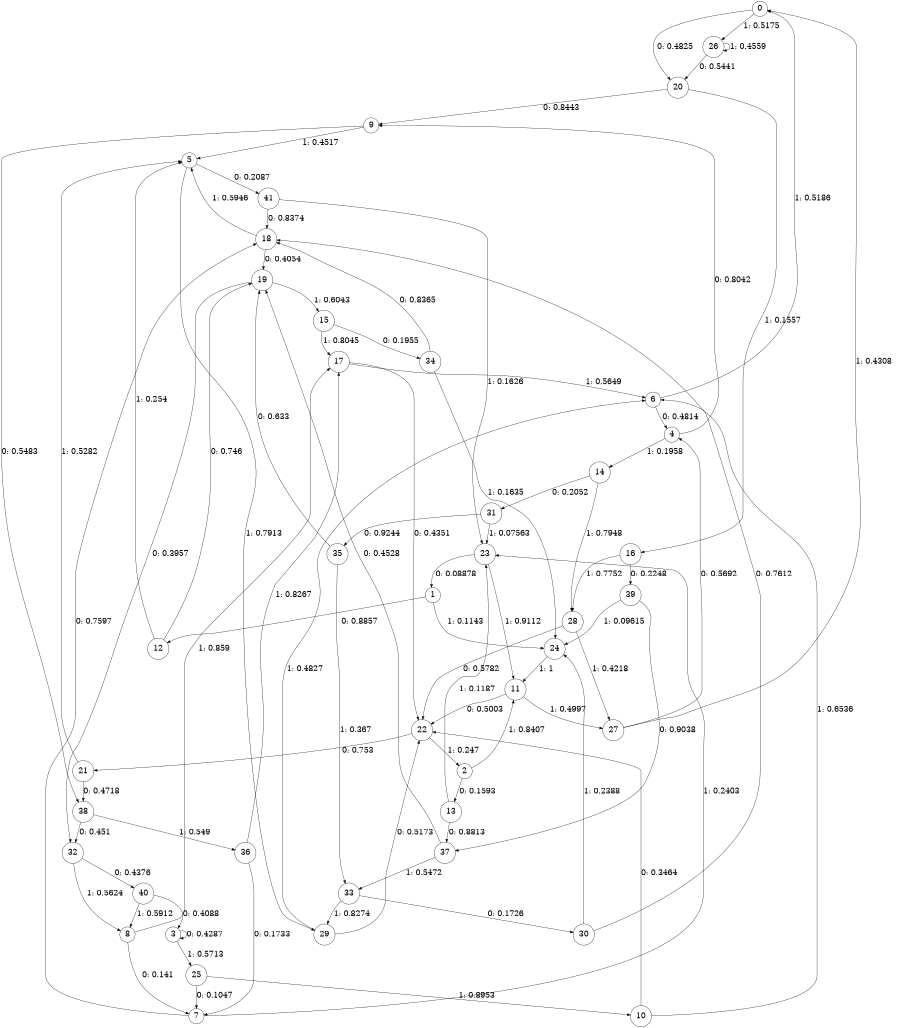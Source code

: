 digraph "ch13faceL9" {
size = "6,8.5";
ratio = "fill";
node [shape = circle];
node [fontsize = 24];
edge [fontsize = 24];
0 -> 20 [label = "0: 0.4825   "];
0 -> 26 [label = "1: 0.5175   "];
1 -> 12 [label = "0: 0.8857   "];
1 -> 24 [label = "1: 0.1143   "];
2 -> 13 [label = "0: 0.1593   "];
2 -> 11 [label = "1: 0.8407   "];
3 -> 3 [label = "0: 0.4287   "];
3 -> 25 [label = "1: 0.5713   "];
4 -> 9 [label = "0: 0.8042   "];
4 -> 14 [label = "1: 0.1958   "];
5 -> 41 [label = "0: 0.2087   "];
5 -> 29 [label = "1: 0.7913   "];
6 -> 4 [label = "0: 0.4814   "];
6 -> 0 [label = "1: 0.5186   "];
7 -> 18 [label = "0: 0.7597   "];
7 -> 23 [label = "1: 0.2403   "];
8 -> 7 [label = "0: 0.141    "];
8 -> 17 [label = "1: 0.859    "];
9 -> 38 [label = "0: 0.5483   "];
9 -> 5 [label = "1: 0.4517   "];
10 -> 22 [label = "0: 0.3464   "];
10 -> 6 [label = "1: 0.6536   "];
11 -> 22 [label = "0: 0.5003   "];
11 -> 27 [label = "1: 0.4997   "];
12 -> 19 [label = "0: 0.746    "];
12 -> 5 [label = "1: 0.254    "];
13 -> 37 [label = "0: 0.8813   "];
13 -> 23 [label = "1: 0.1187   "];
14 -> 31 [label = "0: 0.2052   "];
14 -> 28 [label = "1: 0.7948   "];
15 -> 34 [label = "0: 0.1955   "];
15 -> 17 [label = "1: 0.8045   "];
16 -> 39 [label = "0: 0.2248   "];
16 -> 28 [label = "1: 0.7752   "];
17 -> 22 [label = "0: 0.4351   "];
17 -> 6 [label = "1: 0.5649   "];
18 -> 19 [label = "0: 0.4054   "];
18 -> 5 [label = "1: 0.5946   "];
19 -> 32 [label = "0: 0.3957   "];
19 -> 15 [label = "1: 0.6043   "];
20 -> 9 [label = "0: 0.8443   "];
20 -> 16 [label = "1: 0.1557   "];
21 -> 38 [label = "0: 0.4718   "];
21 -> 5 [label = "1: 0.5282   "];
22 -> 21 [label = "0: 0.753    "];
22 -> 2 [label = "1: 0.247    "];
23 -> 1 [label = "0: 0.08878  "];
23 -> 11 [label = "1: 0.9112   "];
24 -> 11 [label = "1: 1        "];
25 -> 7 [label = "0: 0.1047   "];
25 -> 10 [label = "1: 0.8953   "];
26 -> 20 [label = "0: 0.5441   "];
26 -> 26 [label = "1: 0.4559   "];
27 -> 4 [label = "0: 0.5692   "];
27 -> 0 [label = "1: 0.4308   "];
28 -> 22 [label = "0: 0.5782   "];
28 -> 27 [label = "1: 0.4218   "];
29 -> 22 [label = "0: 0.5173   "];
29 -> 6 [label = "1: 0.4827   "];
30 -> 18 [label = "0: 0.7612   "];
30 -> 24 [label = "1: 0.2388   "];
31 -> 35 [label = "0: 0.9244   "];
31 -> 23 [label = "1: 0.07563  "];
32 -> 40 [label = "0: 0.4376   "];
32 -> 8 [label = "1: 0.5624   "];
33 -> 30 [label = "0: 0.1726   "];
33 -> 29 [label = "1: 0.8274   "];
34 -> 18 [label = "0: 0.8365   "];
34 -> 24 [label = "1: 0.1635   "];
35 -> 19 [label = "0: 0.633    "];
35 -> 33 [label = "1: 0.367    "];
36 -> 7 [label = "0: 0.1733   "];
36 -> 17 [label = "1: 0.8267   "];
37 -> 19 [label = "0: 0.4528   "];
37 -> 33 [label = "1: 0.5472   "];
38 -> 32 [label = "0: 0.451    "];
38 -> 36 [label = "1: 0.549    "];
39 -> 37 [label = "0: 0.9038   "];
39 -> 24 [label = "1: 0.09615  "];
40 -> 3 [label = "0: 0.4088   "];
40 -> 8 [label = "1: 0.5912   "];
41 -> 18 [label = "0: 0.8374   "];
41 -> 23 [label = "1: 0.1626   "];
}